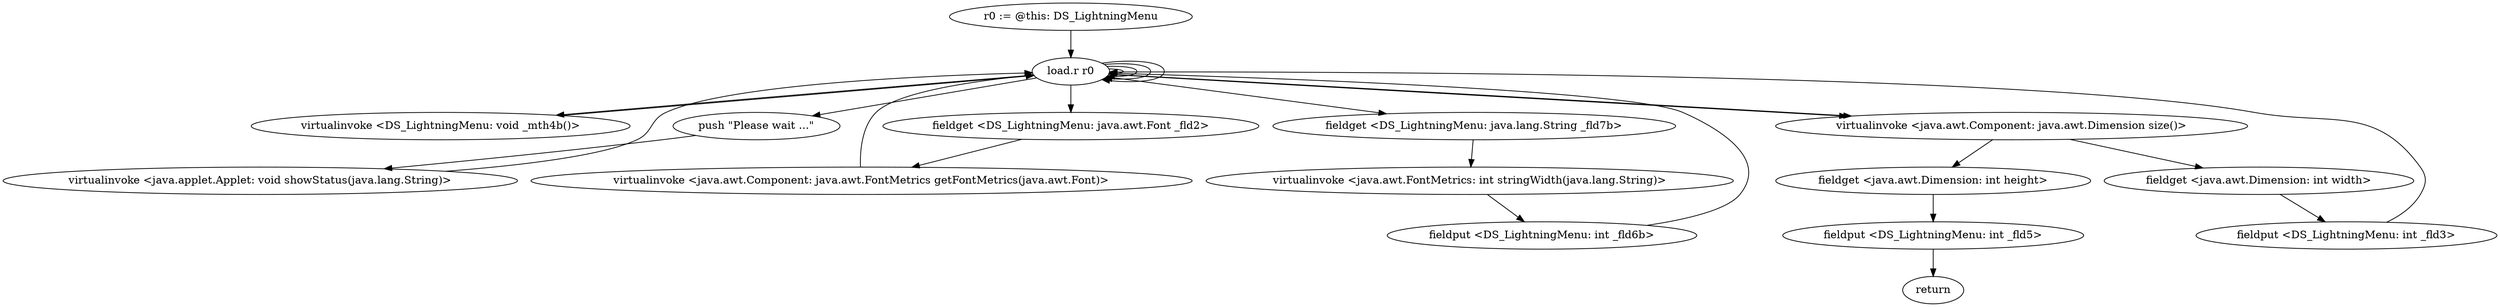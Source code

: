 digraph "" {
    "r0 := @this: DS_LightningMenu"
    "load.r r0"
    "r0 := @this: DS_LightningMenu"->"load.r r0";
    "virtualinvoke <DS_LightningMenu: void _mth4b()>"
    "load.r r0"->"virtualinvoke <DS_LightningMenu: void _mth4b()>";
    "virtualinvoke <DS_LightningMenu: void _mth4b()>"->"load.r r0";
    "push \"Please wait ...\""
    "load.r r0"->"push \"Please wait ...\"";
    "virtualinvoke <java.applet.Applet: void showStatus(java.lang.String)>"
    "push \"Please wait ...\""->"virtualinvoke <java.applet.Applet: void showStatus(java.lang.String)>";
    "virtualinvoke <java.applet.Applet: void showStatus(java.lang.String)>"->"load.r r0";
    "load.r r0"->"load.r r0";
    "load.r r0"->"load.r r0";
    "fieldget <DS_LightningMenu: java.awt.Font _fld2>"
    "load.r r0"->"fieldget <DS_LightningMenu: java.awt.Font _fld2>";
    "virtualinvoke <java.awt.Component: java.awt.FontMetrics getFontMetrics(java.awt.Font)>"
    "fieldget <DS_LightningMenu: java.awt.Font _fld2>"->"virtualinvoke <java.awt.Component: java.awt.FontMetrics getFontMetrics(java.awt.Font)>";
    "virtualinvoke <java.awt.Component: java.awt.FontMetrics getFontMetrics(java.awt.Font)>"->"load.r r0";
    "fieldget <DS_LightningMenu: java.lang.String _fld7b>"
    "load.r r0"->"fieldget <DS_LightningMenu: java.lang.String _fld7b>";
    "virtualinvoke <java.awt.FontMetrics: int stringWidth(java.lang.String)>"
    "fieldget <DS_LightningMenu: java.lang.String _fld7b>"->"virtualinvoke <java.awt.FontMetrics: int stringWidth(java.lang.String)>";
    "fieldput <DS_LightningMenu: int _fld6b>"
    "virtualinvoke <java.awt.FontMetrics: int stringWidth(java.lang.String)>"->"fieldput <DS_LightningMenu: int _fld6b>";
    "fieldput <DS_LightningMenu: int _fld6b>"->"load.r r0";
    "load.r r0"->"load.r r0";
    "virtualinvoke <java.awt.Component: java.awt.Dimension size()>"
    "load.r r0"->"virtualinvoke <java.awt.Component: java.awt.Dimension size()>";
    "fieldget <java.awt.Dimension: int width>"
    "virtualinvoke <java.awt.Component: java.awt.Dimension size()>"->"fieldget <java.awt.Dimension: int width>";
    "fieldput <DS_LightningMenu: int _fld3>"
    "fieldget <java.awt.Dimension: int width>"->"fieldput <DS_LightningMenu: int _fld3>";
    "fieldput <DS_LightningMenu: int _fld3>"->"load.r r0";
    "load.r r0"->"load.r r0";
    "load.r r0"->"virtualinvoke <java.awt.Component: java.awt.Dimension size()>";
    "fieldget <java.awt.Dimension: int height>"
    "virtualinvoke <java.awt.Component: java.awt.Dimension size()>"->"fieldget <java.awt.Dimension: int height>";
    "fieldput <DS_LightningMenu: int _fld5>"
    "fieldget <java.awt.Dimension: int height>"->"fieldput <DS_LightningMenu: int _fld5>";
    "return"
    "fieldput <DS_LightningMenu: int _fld5>"->"return";
}
